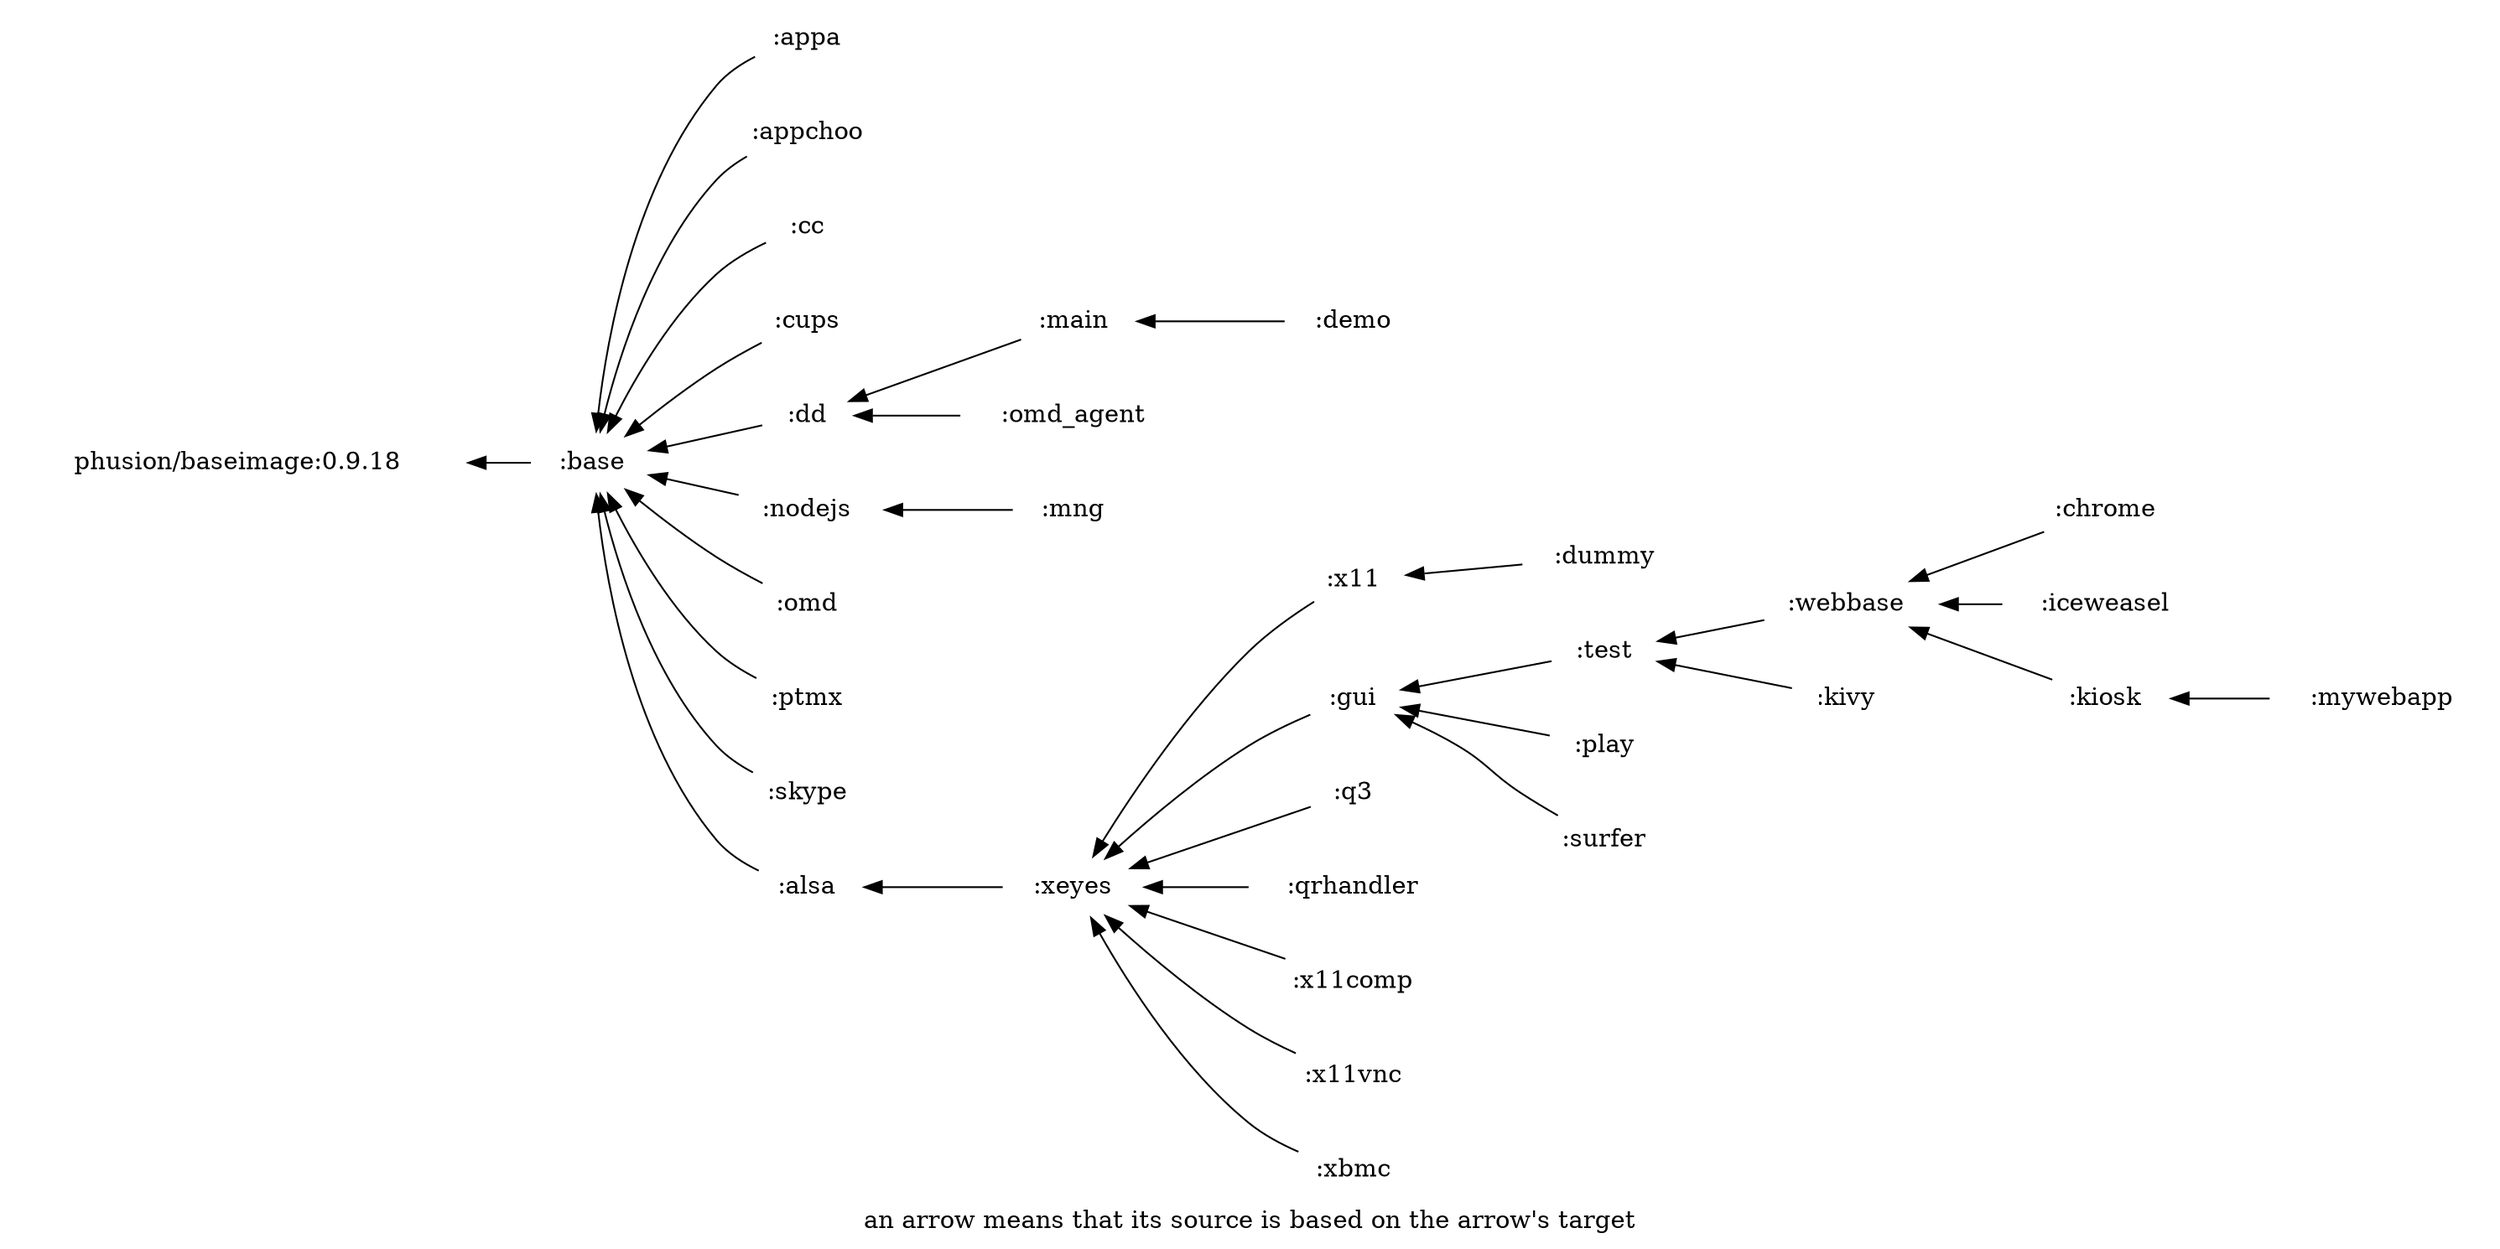 digraph deps{ graph [label="an arrow means that its source is based on the arrow's target", labelloc=b]; node [color=white]; rankdir = RL;
":alsa" -> ":base" ;
":appa" -> ":base" ;
":appchoo" -> ":base" ;
":base" -> "phusion/baseimage:0.9.18" ;
":cc" -> ":base" ;
":chrome" -> ":webbase" ;
":cups" -> ":base" ;
":dd" -> ":base" ;
":demo" -> ":main" ;
":dummy" -> ":x11" ;
":gui" -> ":xeyes" ;
":iceweasel" -> ":webbase" ;
":kiosk" -> ":webbase" ;
":kivy" -> ":test" ;
":main" -> ":dd" ;
":mng" -> ":nodejs" ;
":mywebapp" -> ":kiosk" ;
":nodejs" -> ":base" ;
":omd" -> ":base" ;
":omd_agent" -> ":dd" ;
":play" -> ":gui" ;
":ptmx" -> ":base" ;
":q3" -> ":xeyes" ;
":qrhandler" -> ":xeyes" ;
":skype" -> ":base" ;
":surfer" -> ":gui" ;
":test" -> ":gui" ;
":webbase" -> ":test" ;
":x11" -> ":xeyes" ;
":x11comp" -> ":xeyes" ;
":x11vnc" -> ":xeyes" ;
":xbmc" -> ":xeyes" ;
":xeyes" -> ":alsa" ;
}
